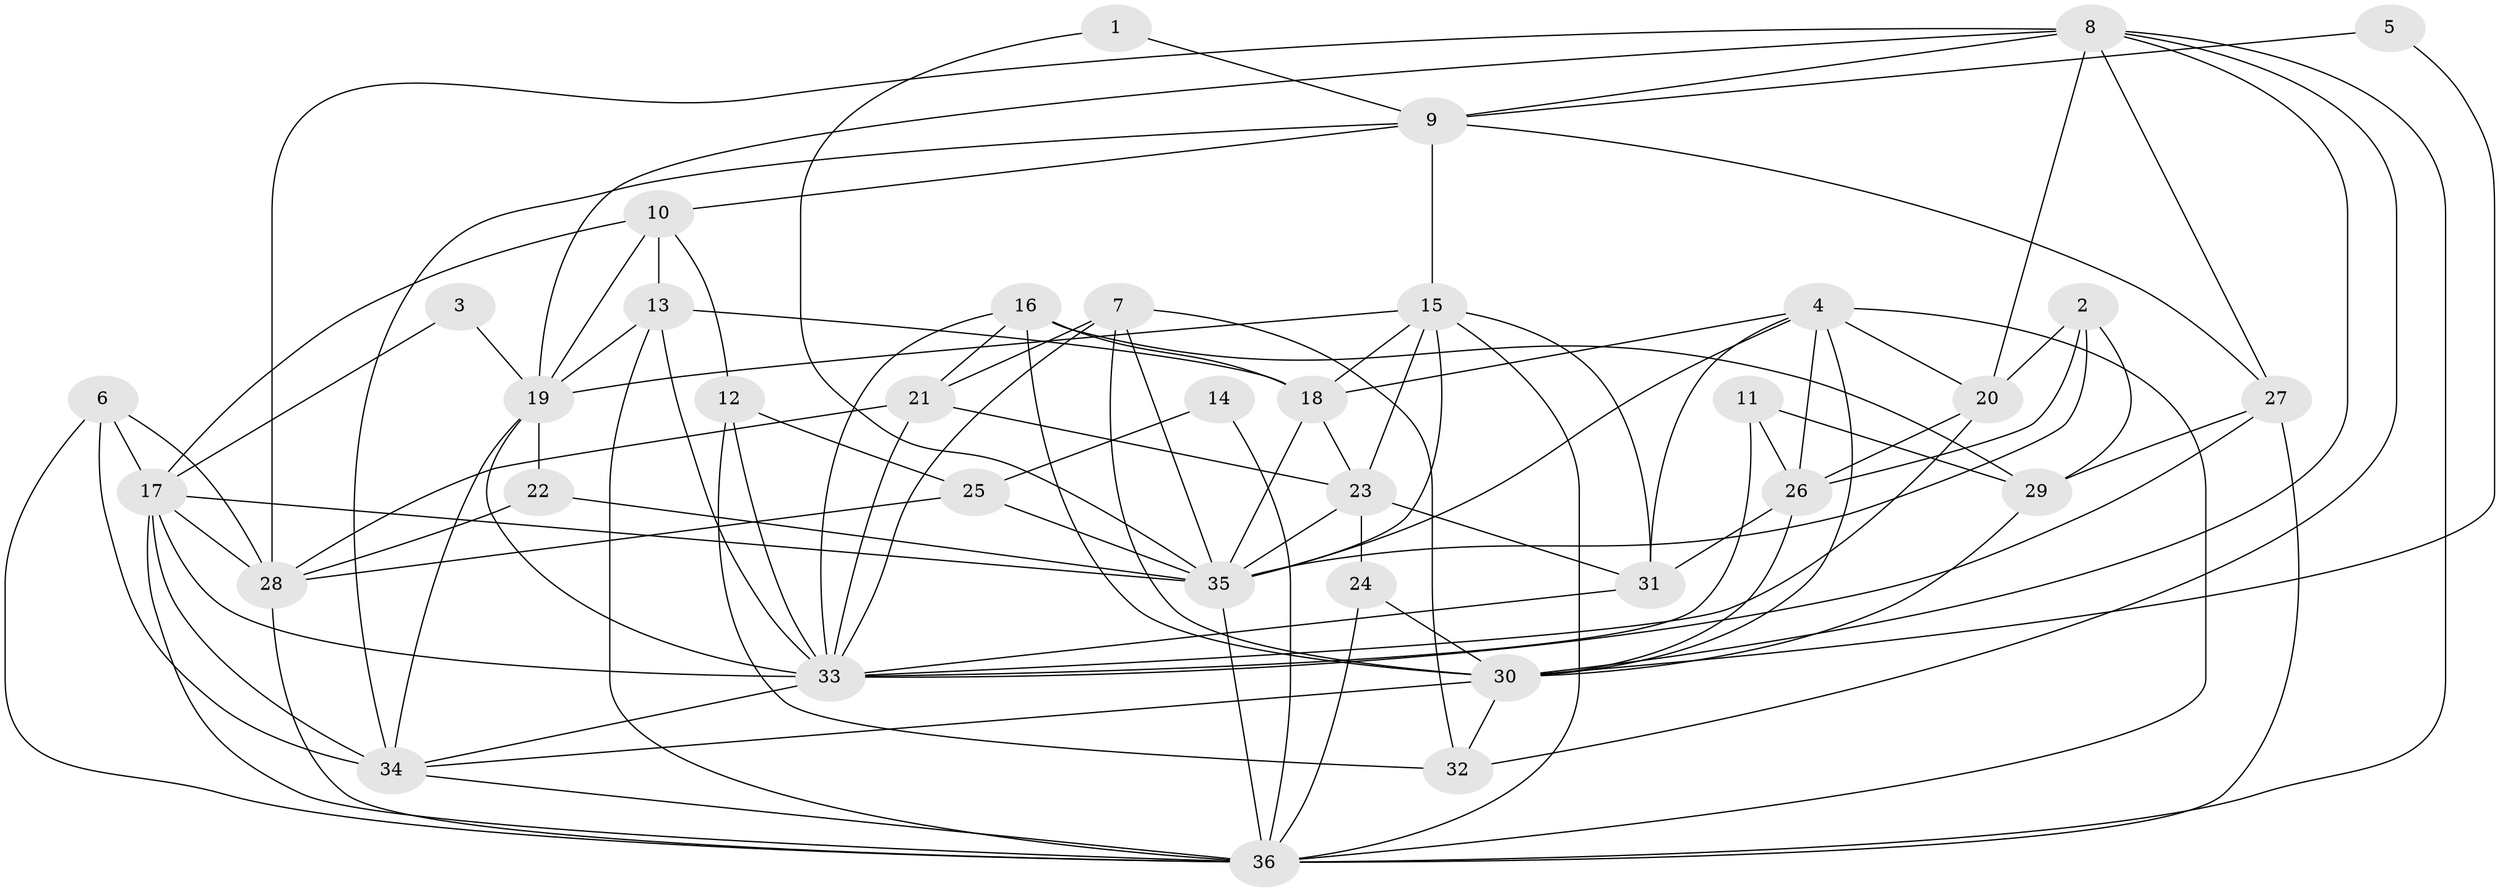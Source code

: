 // original degree distribution, {3: 0.19444444444444445, 6: 0.1388888888888889, 2: 0.1527777777777778, 5: 0.16666666666666666, 4: 0.3333333333333333, 8: 0.013888888888888888}
// Generated by graph-tools (version 1.1) at 2025/50/03/09/25 03:50:05]
// undirected, 36 vertices, 102 edges
graph export_dot {
graph [start="1"]
  node [color=gray90,style=filled];
  1;
  2;
  3;
  4;
  5;
  6;
  7;
  8;
  9;
  10;
  11;
  12;
  13;
  14;
  15;
  16;
  17;
  18;
  19;
  20;
  21;
  22;
  23;
  24;
  25;
  26;
  27;
  28;
  29;
  30;
  31;
  32;
  33;
  34;
  35;
  36;
  1 -- 9 [weight=1.0];
  1 -- 35 [weight=1.0];
  2 -- 20 [weight=1.0];
  2 -- 26 [weight=1.0];
  2 -- 29 [weight=1.0];
  2 -- 35 [weight=1.0];
  3 -- 17 [weight=1.0];
  3 -- 19 [weight=1.0];
  4 -- 18 [weight=1.0];
  4 -- 20 [weight=1.0];
  4 -- 26 [weight=1.0];
  4 -- 30 [weight=1.0];
  4 -- 31 [weight=1.0];
  4 -- 35 [weight=1.0];
  4 -- 36 [weight=1.0];
  5 -- 9 [weight=1.0];
  5 -- 30 [weight=1.0];
  6 -- 17 [weight=1.0];
  6 -- 28 [weight=1.0];
  6 -- 34 [weight=1.0];
  6 -- 36 [weight=1.0];
  7 -- 21 [weight=1.0];
  7 -- 30 [weight=1.0];
  7 -- 32 [weight=1.0];
  7 -- 33 [weight=1.0];
  7 -- 35 [weight=1.0];
  8 -- 9 [weight=1.0];
  8 -- 19 [weight=1.0];
  8 -- 20 [weight=1.0];
  8 -- 27 [weight=1.0];
  8 -- 28 [weight=1.0];
  8 -- 30 [weight=1.0];
  8 -- 32 [weight=1.0];
  8 -- 36 [weight=1.0];
  9 -- 10 [weight=1.0];
  9 -- 15 [weight=1.0];
  9 -- 27 [weight=1.0];
  9 -- 34 [weight=1.0];
  10 -- 12 [weight=1.0];
  10 -- 13 [weight=1.0];
  10 -- 17 [weight=1.0];
  10 -- 19 [weight=1.0];
  11 -- 26 [weight=1.0];
  11 -- 29 [weight=1.0];
  11 -- 33 [weight=1.0];
  12 -- 25 [weight=1.0];
  12 -- 32 [weight=1.0];
  12 -- 33 [weight=1.0];
  13 -- 18 [weight=1.0];
  13 -- 19 [weight=1.0];
  13 -- 33 [weight=1.0];
  13 -- 36 [weight=1.0];
  14 -- 25 [weight=1.0];
  14 -- 36 [weight=1.0];
  15 -- 18 [weight=1.0];
  15 -- 19 [weight=1.0];
  15 -- 23 [weight=1.0];
  15 -- 31 [weight=1.0];
  15 -- 35 [weight=1.0];
  15 -- 36 [weight=1.0];
  16 -- 18 [weight=1.0];
  16 -- 21 [weight=1.0];
  16 -- 29 [weight=1.0];
  16 -- 30 [weight=1.0];
  16 -- 33 [weight=1.0];
  17 -- 28 [weight=1.0];
  17 -- 33 [weight=1.0];
  17 -- 34 [weight=1.0];
  17 -- 35 [weight=1.0];
  17 -- 36 [weight=1.0];
  18 -- 23 [weight=1.0];
  18 -- 35 [weight=1.0];
  19 -- 22 [weight=1.0];
  19 -- 33 [weight=1.0];
  19 -- 34 [weight=1.0];
  20 -- 26 [weight=1.0];
  20 -- 33 [weight=1.0];
  21 -- 23 [weight=1.0];
  21 -- 28 [weight=1.0];
  21 -- 33 [weight=1.0];
  22 -- 28 [weight=1.0];
  22 -- 35 [weight=1.0];
  23 -- 24 [weight=1.0];
  23 -- 31 [weight=1.0];
  23 -- 35 [weight=1.0];
  24 -- 30 [weight=1.0];
  24 -- 36 [weight=1.0];
  25 -- 28 [weight=1.0];
  25 -- 35 [weight=1.0];
  26 -- 30 [weight=1.0];
  26 -- 31 [weight=1.0];
  27 -- 29 [weight=1.0];
  27 -- 33 [weight=1.0];
  27 -- 36 [weight=1.0];
  28 -- 36 [weight=1.0];
  29 -- 30 [weight=1.0];
  30 -- 32 [weight=1.0];
  30 -- 34 [weight=1.0];
  31 -- 33 [weight=1.0];
  33 -- 34 [weight=1.0];
  34 -- 36 [weight=1.0];
  35 -- 36 [weight=1.0];
}
